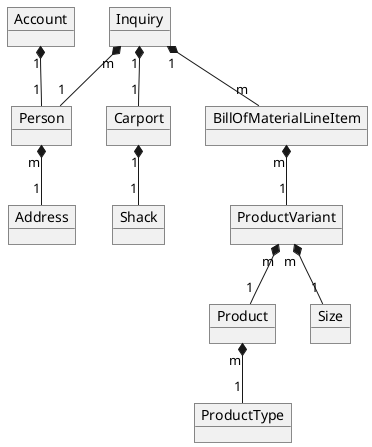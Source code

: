 @startuml
'https://plantuml.com/object-diagram

object Address
object Account
object Person
object Inquiry
object Carport
object Shack
object BillOfMaterialLineItem
object Product
object ProductVariant
object ProductType
object Size


ProductVariant "m"*--"1" Product
ProductVariant "m"*--"1" Size
Product "m"*--"1" ProductType

Account "1"*--"1" Person
Person "m"*--"1" Address
Carport "1"*--"1" Shack

Inquiry "1" *-- "1" Carport
Inquiry "m" *-- "1" Person
Inquiry "1" *-- "m" BillOfMaterialLineItem
BillOfMaterialLineItem "m" *-- "1" ProductVariant



@enduml
